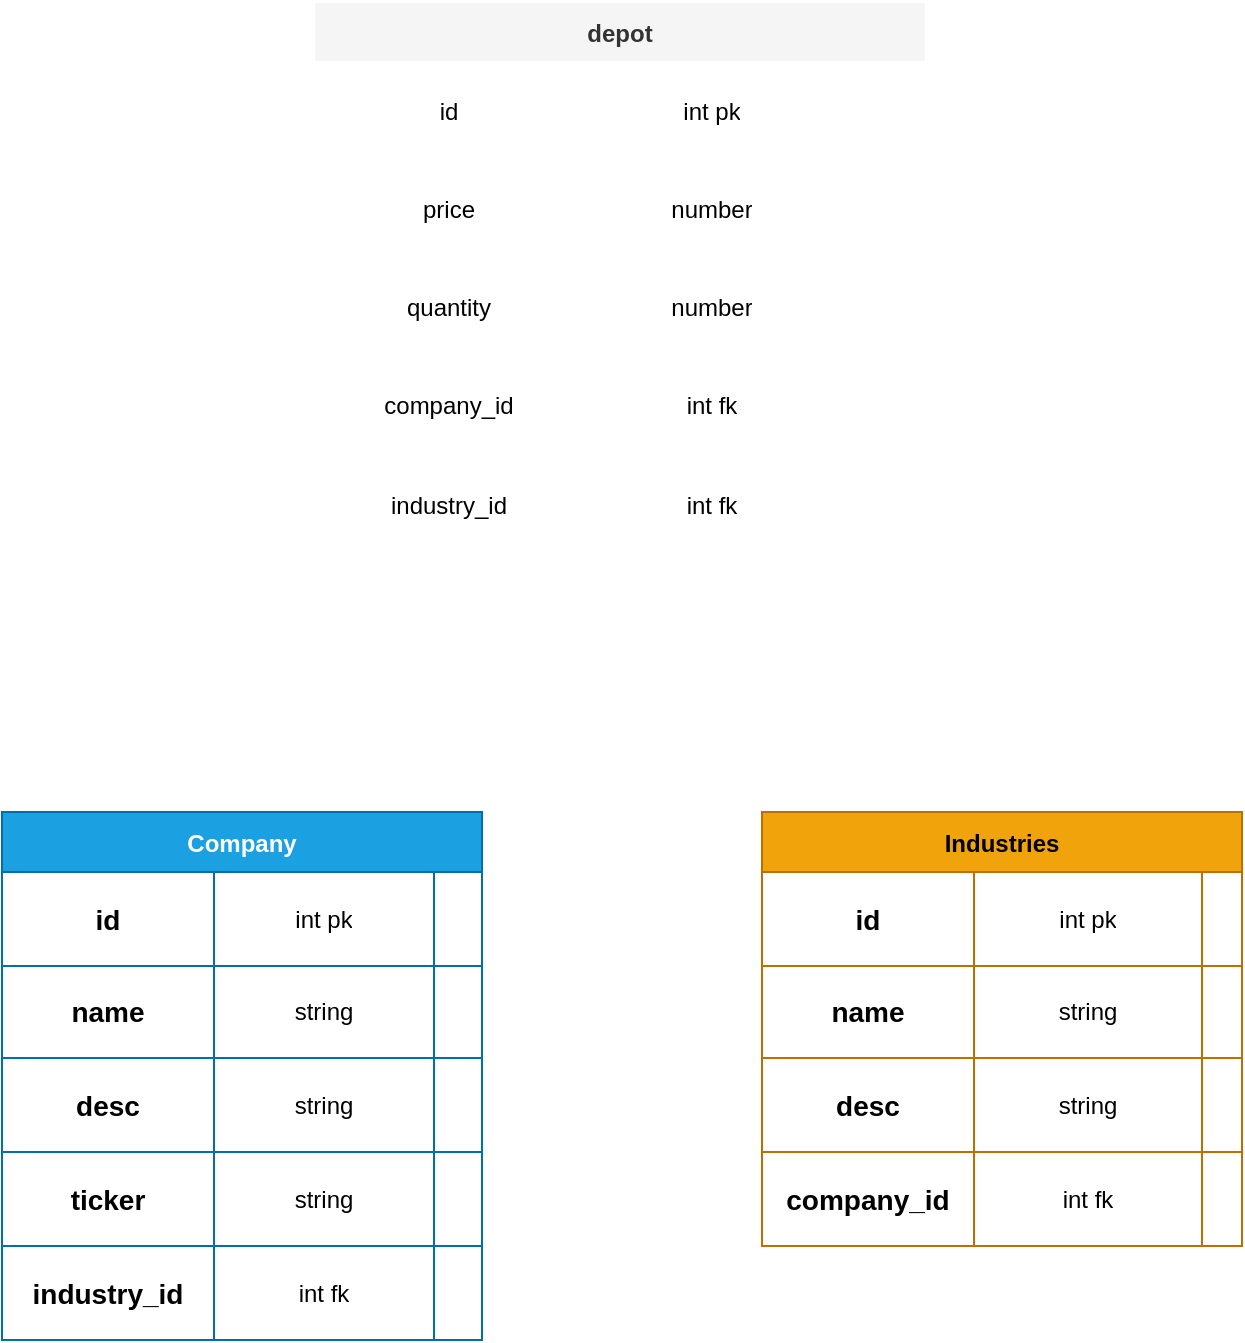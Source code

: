 <mxfile>
    <diagram id="5L3f96AJavFCAy2jaFVa" name="Page-1">
        <mxGraphModel dx="925" dy="788" grid="1" gridSize="10" guides="1" tooltips="1" connect="1" arrows="1" fold="1" page="1" pageScale="1" pageWidth="827" pageHeight="1169" math="0" shadow="0">
            <root>
                <mxCell id="0"/>
                <mxCell id="1" parent="0"/>
                <mxCell id="4" value="Company" style="shape=table;startSize=30;container=1;collapsible=0;childLayout=tableLayout;fontStyle=1;align=center;shadow=0;fillStyle=solid;fillColor=#1ba1e2;strokeColor=#006EAF;fontColor=#ffffff;" parent="1" vertex="1">
                    <mxGeometry x="104" y="585" width="240" height="264" as="geometry"/>
                </mxCell>
                <mxCell id="5" value="" style="shape=tableRow;horizontal=0;startSize=0;swimlaneHead=0;swimlaneBody=0;top=0;left=0;bottom=0;right=0;collapsible=0;dropTarget=0;fillColor=none;points=[[0,0.5],[1,0.5]];portConstraint=eastwest;" parent="4" vertex="1">
                    <mxGeometry y="30" width="240" height="47" as="geometry"/>
                </mxCell>
                <mxCell id="6" value="id" style="shape=partialRectangle;html=1;whiteSpace=wrap;connectable=0;fillColor=none;top=0;left=0;bottom=0;right=0;overflow=hidden;fontStyle=1;fontSize=14;" parent="5" vertex="1">
                    <mxGeometry width="106" height="47" as="geometry">
                        <mxRectangle width="106" height="47" as="alternateBounds"/>
                    </mxGeometry>
                </mxCell>
                <mxCell id="7" value="int pk" style="shape=partialRectangle;html=1;whiteSpace=wrap;connectable=0;fillColor=none;top=0;left=0;bottom=0;right=0;overflow=hidden;" parent="5" vertex="1">
                    <mxGeometry x="106" width="110" height="47" as="geometry">
                        <mxRectangle width="110" height="47" as="alternateBounds"/>
                    </mxGeometry>
                </mxCell>
                <mxCell id="8" value="" style="shape=partialRectangle;html=1;whiteSpace=wrap;connectable=0;fillColor=none;top=0;left=0;bottom=0;right=0;overflow=hidden;" parent="5" vertex="1">
                    <mxGeometry x="216" width="24" height="47" as="geometry">
                        <mxRectangle width="24" height="47" as="alternateBounds"/>
                    </mxGeometry>
                </mxCell>
                <mxCell id="9" value="" style="shape=tableRow;horizontal=0;startSize=0;swimlaneHead=0;swimlaneBody=0;top=0;left=0;bottom=0;right=0;collapsible=0;dropTarget=0;fillColor=none;points=[[0,0.5],[1,0.5]];portConstraint=eastwest;" parent="4" vertex="1">
                    <mxGeometry y="77" width="240" height="46" as="geometry"/>
                </mxCell>
                <mxCell id="10" value="name" style="shape=partialRectangle;html=1;whiteSpace=wrap;connectable=0;fillColor=none;top=0;left=0;bottom=0;right=0;overflow=hidden;fontStyle=1;fontSize=14;" parent="9" vertex="1">
                    <mxGeometry width="106" height="46" as="geometry">
                        <mxRectangle width="106" height="46" as="alternateBounds"/>
                    </mxGeometry>
                </mxCell>
                <mxCell id="11" value="string" style="shape=partialRectangle;html=1;whiteSpace=wrap;connectable=0;fillColor=none;top=0;left=0;bottom=0;right=0;overflow=hidden;" parent="9" vertex="1">
                    <mxGeometry x="106" width="110" height="46" as="geometry">
                        <mxRectangle width="110" height="46" as="alternateBounds"/>
                    </mxGeometry>
                </mxCell>
                <mxCell id="12" value="" style="shape=partialRectangle;html=1;whiteSpace=wrap;connectable=0;fillColor=none;top=0;left=0;bottom=0;right=0;overflow=hidden;" parent="9" vertex="1">
                    <mxGeometry x="216" width="24" height="46" as="geometry">
                        <mxRectangle width="24" height="46" as="alternateBounds"/>
                    </mxGeometry>
                </mxCell>
                <mxCell id="13" value="" style="shape=tableRow;horizontal=0;startSize=0;swimlaneHead=0;swimlaneBody=0;top=0;left=0;bottom=0;right=0;collapsible=0;dropTarget=0;fillColor=none;points=[[0,0.5],[1,0.5]];portConstraint=eastwest;" parent="4" vertex="1">
                    <mxGeometry y="123" width="240" height="47" as="geometry"/>
                </mxCell>
                <mxCell id="14" value="desc" style="shape=partialRectangle;html=1;whiteSpace=wrap;connectable=0;fillColor=none;top=0;left=0;bottom=0;right=0;overflow=hidden;fontStyle=1;fontSize=14;" parent="13" vertex="1">
                    <mxGeometry width="106" height="47" as="geometry">
                        <mxRectangle width="106" height="47" as="alternateBounds"/>
                    </mxGeometry>
                </mxCell>
                <mxCell id="15" value="string" style="shape=partialRectangle;html=1;whiteSpace=wrap;connectable=0;fillColor=none;top=0;left=0;bottom=0;right=0;overflow=hidden;" parent="13" vertex="1">
                    <mxGeometry x="106" width="110" height="47" as="geometry">
                        <mxRectangle width="110" height="47" as="alternateBounds"/>
                    </mxGeometry>
                </mxCell>
                <mxCell id="16" value="" style="shape=partialRectangle;html=1;whiteSpace=wrap;connectable=0;fillColor=none;top=0;left=0;bottom=0;right=0;overflow=hidden;" parent="13" vertex="1">
                    <mxGeometry x="216" width="24" height="47" as="geometry">
                        <mxRectangle width="24" height="47" as="alternateBounds"/>
                    </mxGeometry>
                </mxCell>
                <mxCell id="45" style="shape=tableRow;horizontal=0;startSize=0;swimlaneHead=0;swimlaneBody=0;top=0;left=0;bottom=0;right=0;collapsible=0;dropTarget=0;fillColor=none;points=[[0,0.5],[1,0.5]];portConstraint=eastwest;" vertex="1" parent="4">
                    <mxGeometry y="170" width="240" height="47" as="geometry"/>
                </mxCell>
                <mxCell id="46" value="ticker" style="shape=partialRectangle;html=1;whiteSpace=wrap;connectable=0;fillColor=none;top=0;left=0;bottom=0;right=0;overflow=hidden;fontStyle=1;fontSize=14;" vertex="1" parent="45">
                    <mxGeometry width="106" height="47" as="geometry">
                        <mxRectangle width="106" height="47" as="alternateBounds"/>
                    </mxGeometry>
                </mxCell>
                <mxCell id="47" value="string" style="shape=partialRectangle;html=1;whiteSpace=wrap;connectable=0;fillColor=none;top=0;left=0;bottom=0;right=0;overflow=hidden;" vertex="1" parent="45">
                    <mxGeometry x="106" width="110" height="47" as="geometry">
                        <mxRectangle width="110" height="47" as="alternateBounds"/>
                    </mxGeometry>
                </mxCell>
                <mxCell id="48" style="shape=partialRectangle;html=1;whiteSpace=wrap;connectable=0;fillColor=none;top=0;left=0;bottom=0;right=0;overflow=hidden;" vertex="1" parent="45">
                    <mxGeometry x="216" width="24" height="47" as="geometry">
                        <mxRectangle width="24" height="47" as="alternateBounds"/>
                    </mxGeometry>
                </mxCell>
                <mxCell id="116" style="shape=tableRow;horizontal=0;startSize=0;swimlaneHead=0;swimlaneBody=0;top=0;left=0;bottom=0;right=0;collapsible=0;dropTarget=0;fillColor=none;points=[[0,0.5],[1,0.5]];portConstraint=eastwest;" vertex="1" parent="4">
                    <mxGeometry y="217" width="240" height="47" as="geometry"/>
                </mxCell>
                <mxCell id="117" value="industry_id" style="shape=partialRectangle;html=1;whiteSpace=wrap;connectable=0;fillColor=none;top=0;left=0;bottom=0;right=0;overflow=hidden;fontStyle=1;fontSize=14;" vertex="1" parent="116">
                    <mxGeometry width="106" height="47" as="geometry">
                        <mxRectangle width="106" height="47" as="alternateBounds"/>
                    </mxGeometry>
                </mxCell>
                <mxCell id="118" value="int fk" style="shape=partialRectangle;html=1;whiteSpace=wrap;connectable=0;fillColor=none;top=0;left=0;bottom=0;right=0;overflow=hidden;" vertex="1" parent="116">
                    <mxGeometry x="106" width="110" height="47" as="geometry">
                        <mxRectangle width="110" height="47" as="alternateBounds"/>
                    </mxGeometry>
                </mxCell>
                <mxCell id="119" style="shape=partialRectangle;html=1;whiteSpace=wrap;connectable=0;fillColor=none;top=0;left=0;bottom=0;right=0;overflow=hidden;" vertex="1" parent="116">
                    <mxGeometry x="216" width="24" height="47" as="geometry">
                        <mxRectangle width="24" height="47" as="alternateBounds"/>
                    </mxGeometry>
                </mxCell>
                <mxCell id="53" value="Industries" style="shape=table;startSize=30;container=1;collapsible=0;childLayout=tableLayout;fontStyle=1;align=center;shadow=0;fillStyle=solid;fillColor=#f0a30a;strokeColor=#BD7000;fontColor=#000000;" vertex="1" parent="1">
                    <mxGeometry x="484" y="585" width="240" height="217" as="geometry"/>
                </mxCell>
                <mxCell id="54" value="" style="shape=tableRow;horizontal=0;startSize=0;swimlaneHead=0;swimlaneBody=0;top=0;left=0;bottom=0;right=0;collapsible=0;dropTarget=0;fillColor=none;points=[[0,0.5],[1,0.5]];portConstraint=eastwest;shadow=0;fillStyle=solid;" vertex="1" parent="53">
                    <mxGeometry y="30" width="240" height="47" as="geometry"/>
                </mxCell>
                <mxCell id="55" value="&lt;b&gt;&lt;font style=&quot;font-size: 14px;&quot;&gt;id&lt;/font&gt;&lt;/b&gt;" style="shape=partialRectangle;html=1;whiteSpace=wrap;connectable=0;fillColor=none;top=0;left=0;bottom=0;right=0;overflow=hidden;shadow=0;fillStyle=solid;" vertex="1" parent="54">
                    <mxGeometry width="106" height="47" as="geometry">
                        <mxRectangle width="106" height="47" as="alternateBounds"/>
                    </mxGeometry>
                </mxCell>
                <mxCell id="56" value="int pk" style="shape=partialRectangle;html=1;whiteSpace=wrap;connectable=0;fillColor=none;top=0;left=0;bottom=0;right=0;overflow=hidden;shadow=0;fillStyle=solid;" vertex="1" parent="54">
                    <mxGeometry x="106" width="114" height="47" as="geometry">
                        <mxRectangle width="114" height="47" as="alternateBounds"/>
                    </mxGeometry>
                </mxCell>
                <mxCell id="57" value="" style="shape=partialRectangle;html=1;whiteSpace=wrap;connectable=0;fillColor=none;top=0;left=0;bottom=0;right=0;overflow=hidden;shadow=0;fillStyle=solid;" vertex="1" parent="54">
                    <mxGeometry x="220" width="20" height="47" as="geometry">
                        <mxRectangle width="20" height="47" as="alternateBounds"/>
                    </mxGeometry>
                </mxCell>
                <mxCell id="58" value="" style="shape=tableRow;horizontal=0;startSize=0;swimlaneHead=0;swimlaneBody=0;top=0;left=0;bottom=0;right=0;collapsible=0;dropTarget=0;fillColor=none;points=[[0,0.5],[1,0.5]];portConstraint=eastwest;shadow=0;fillStyle=solid;" vertex="1" parent="53">
                    <mxGeometry y="77" width="240" height="46" as="geometry"/>
                </mxCell>
                <mxCell id="59" value="name" style="shape=partialRectangle;html=1;whiteSpace=wrap;connectable=0;fillColor=none;top=0;left=0;bottom=0;right=0;overflow=hidden;shadow=0;fillStyle=solid;fontStyle=1;fontSize=14;" vertex="1" parent="58">
                    <mxGeometry width="106" height="46" as="geometry">
                        <mxRectangle width="106" height="46" as="alternateBounds"/>
                    </mxGeometry>
                </mxCell>
                <mxCell id="60" value="string" style="shape=partialRectangle;html=1;whiteSpace=wrap;connectable=0;fillColor=none;top=0;left=0;bottom=0;right=0;overflow=hidden;shadow=0;fillStyle=solid;" vertex="1" parent="58">
                    <mxGeometry x="106" width="114" height="46" as="geometry">
                        <mxRectangle width="114" height="46" as="alternateBounds"/>
                    </mxGeometry>
                </mxCell>
                <mxCell id="61" value="" style="shape=partialRectangle;html=1;whiteSpace=wrap;connectable=0;fillColor=none;top=0;left=0;bottom=0;right=0;overflow=hidden;shadow=0;fillStyle=solid;" vertex="1" parent="58">
                    <mxGeometry x="220" width="20" height="46" as="geometry">
                        <mxRectangle width="20" height="46" as="alternateBounds"/>
                    </mxGeometry>
                </mxCell>
                <mxCell id="62" value="" style="shape=tableRow;horizontal=0;startSize=0;swimlaneHead=0;swimlaneBody=0;top=0;left=0;bottom=0;right=0;collapsible=0;dropTarget=0;fillColor=none;points=[[0,0.5],[1,0.5]];portConstraint=eastwest;shadow=0;fillStyle=solid;" vertex="1" parent="53">
                    <mxGeometry y="123" width="240" height="47" as="geometry"/>
                </mxCell>
                <mxCell id="63" value="desc" style="shape=partialRectangle;html=1;whiteSpace=wrap;connectable=0;fillColor=none;top=0;left=0;bottom=0;right=0;overflow=hidden;shadow=0;fillStyle=solid;fontStyle=1;fontSize=14;" vertex="1" parent="62">
                    <mxGeometry width="106" height="47" as="geometry">
                        <mxRectangle width="106" height="47" as="alternateBounds"/>
                    </mxGeometry>
                </mxCell>
                <mxCell id="64" value="string" style="shape=partialRectangle;html=1;whiteSpace=wrap;connectable=0;fillColor=none;top=0;left=0;bottom=0;right=0;overflow=hidden;shadow=0;fillStyle=solid;" vertex="1" parent="62">
                    <mxGeometry x="106" width="114" height="47" as="geometry">
                        <mxRectangle width="114" height="47" as="alternateBounds"/>
                    </mxGeometry>
                </mxCell>
                <mxCell id="65" value="" style="shape=partialRectangle;html=1;whiteSpace=wrap;connectable=0;fillColor=none;top=0;left=0;bottom=0;right=0;overflow=hidden;shadow=0;fillStyle=solid;" vertex="1" parent="62">
                    <mxGeometry x="220" width="20" height="47" as="geometry">
                        <mxRectangle width="20" height="47" as="alternateBounds"/>
                    </mxGeometry>
                </mxCell>
                <mxCell id="66" style="shape=tableRow;horizontal=0;startSize=0;swimlaneHead=0;swimlaneBody=0;top=0;left=0;bottom=0;right=0;collapsible=0;dropTarget=0;fillColor=none;points=[[0,0.5],[1,0.5]];portConstraint=eastwest;shadow=0;fillStyle=solid;" vertex="1" parent="53">
                    <mxGeometry y="170" width="240" height="47" as="geometry"/>
                </mxCell>
                <mxCell id="67" value="company_id" style="shape=partialRectangle;html=1;whiteSpace=wrap;connectable=0;fillColor=none;top=0;left=0;bottom=0;right=0;overflow=hidden;shadow=0;fillStyle=solid;fontStyle=1;fontSize=14;" vertex="1" parent="66">
                    <mxGeometry width="106" height="47" as="geometry">
                        <mxRectangle width="106" height="47" as="alternateBounds"/>
                    </mxGeometry>
                </mxCell>
                <mxCell id="68" value="int fk" style="shape=partialRectangle;html=1;whiteSpace=wrap;connectable=0;fillColor=none;top=0;left=0;bottom=0;right=0;overflow=hidden;shadow=0;fillStyle=solid;" vertex="1" parent="66">
                    <mxGeometry x="106" width="114" height="47" as="geometry">
                        <mxRectangle width="114" height="47" as="alternateBounds"/>
                    </mxGeometry>
                </mxCell>
                <mxCell id="69" style="shape=partialRectangle;html=1;whiteSpace=wrap;connectable=0;fillColor=none;top=0;left=0;bottom=0;right=0;overflow=hidden;shadow=0;fillStyle=solid;" vertex="1" parent="66">
                    <mxGeometry x="220" width="20" height="47" as="geometry">
                        <mxRectangle width="20" height="47" as="alternateBounds"/>
                    </mxGeometry>
                </mxCell>
                <mxCell id="87" value="depot" style="shape=table;startSize=30;container=1;collapsible=0;childLayout=tableLayout;fontStyle=1;align=center;shadow=0;fillStyle=solid;fillColor=#f5f5f5;fontColor=#333333;strokeColor=#FFFFFF;" vertex="1" parent="1">
                    <mxGeometry x="260" y="180" width="306" height="277" as="geometry"/>
                </mxCell>
                <mxCell id="88" value="" style="shape=tableRow;horizontal=0;startSize=0;swimlaneHead=0;swimlaneBody=0;top=0;left=0;bottom=0;right=0;collapsible=0;dropTarget=0;fillColor=none;points=[[0,0.5],[1,0.5]];portConstraint=eastwest;shadow=0;fillStyle=solid;" vertex="1" parent="87">
                    <mxGeometry y="30" width="306" height="50" as="geometry"/>
                </mxCell>
                <mxCell id="89" value="id" style="shape=partialRectangle;html=1;whiteSpace=wrap;connectable=0;fillColor=none;top=0;left=0;bottom=0;right=0;overflow=hidden;shadow=0;fillStyle=solid;" vertex="1" parent="88">
                    <mxGeometry width="135" height="50" as="geometry">
                        <mxRectangle width="135" height="50" as="alternateBounds"/>
                    </mxGeometry>
                </mxCell>
                <mxCell id="90" value="int pk" style="shape=partialRectangle;html=1;whiteSpace=wrap;connectable=0;fillColor=none;top=0;left=0;bottom=0;right=0;overflow=hidden;shadow=0;fillStyle=solid;" vertex="1" parent="88">
                    <mxGeometry x="135" width="128" height="50" as="geometry">
                        <mxRectangle width="128" height="50" as="alternateBounds"/>
                    </mxGeometry>
                </mxCell>
                <mxCell id="91" value="" style="shape=partialRectangle;html=1;whiteSpace=wrap;connectable=0;fillColor=none;top=0;left=0;bottom=0;right=0;overflow=hidden;shadow=0;fillStyle=solid;" vertex="1" parent="88">
                    <mxGeometry x="263" width="43" height="50" as="geometry">
                        <mxRectangle width="43" height="50" as="alternateBounds"/>
                    </mxGeometry>
                </mxCell>
                <mxCell id="92" value="" style="shape=tableRow;horizontal=0;startSize=0;swimlaneHead=0;swimlaneBody=0;top=0;left=0;bottom=0;right=0;collapsible=0;dropTarget=0;fillColor=none;points=[[0,0.5],[1,0.5]];portConstraint=eastwest;shadow=0;fillStyle=solid;" vertex="1" parent="87">
                    <mxGeometry y="80" width="306" height="48" as="geometry"/>
                </mxCell>
                <mxCell id="93" value="price" style="shape=partialRectangle;html=1;whiteSpace=wrap;connectable=0;fillColor=none;top=0;left=0;bottom=0;right=0;overflow=hidden;shadow=0;fillStyle=solid;" vertex="1" parent="92">
                    <mxGeometry width="135" height="48" as="geometry">
                        <mxRectangle width="135" height="48" as="alternateBounds"/>
                    </mxGeometry>
                </mxCell>
                <mxCell id="94" value="number" style="shape=partialRectangle;html=1;whiteSpace=wrap;connectable=0;fillColor=none;top=0;left=0;bottom=0;right=0;overflow=hidden;shadow=0;fillStyle=solid;" vertex="1" parent="92">
                    <mxGeometry x="135" width="128" height="48" as="geometry">
                        <mxRectangle width="128" height="48" as="alternateBounds"/>
                    </mxGeometry>
                </mxCell>
                <mxCell id="95" value="" style="shape=partialRectangle;html=1;whiteSpace=wrap;connectable=0;fillColor=none;top=0;left=0;bottom=0;right=0;overflow=hidden;shadow=0;fillStyle=solid;" vertex="1" parent="92">
                    <mxGeometry x="263" width="43" height="48" as="geometry">
                        <mxRectangle width="43" height="48" as="alternateBounds"/>
                    </mxGeometry>
                </mxCell>
                <mxCell id="96" value="" style="shape=tableRow;horizontal=0;startSize=0;swimlaneHead=0;swimlaneBody=0;top=0;left=0;bottom=0;right=0;collapsible=0;dropTarget=0;fillColor=none;points=[[0,0.5],[1,0.5]];portConstraint=eastwest;shadow=0;fillStyle=solid;" vertex="1" parent="87">
                    <mxGeometry y="128" width="306" height="49" as="geometry"/>
                </mxCell>
                <mxCell id="97" value="quantity" style="shape=partialRectangle;html=1;whiteSpace=wrap;connectable=0;fillColor=none;top=0;left=0;bottom=0;right=0;overflow=hidden;shadow=0;fillStyle=solid;" vertex="1" parent="96">
                    <mxGeometry width="135" height="49" as="geometry">
                        <mxRectangle width="135" height="49" as="alternateBounds"/>
                    </mxGeometry>
                </mxCell>
                <mxCell id="98" value="number" style="shape=partialRectangle;html=1;whiteSpace=wrap;connectable=0;fillColor=none;top=0;left=0;bottom=0;right=0;overflow=hidden;shadow=0;fillStyle=solid;" vertex="1" parent="96">
                    <mxGeometry x="135" width="128" height="49" as="geometry">
                        <mxRectangle width="128" height="49" as="alternateBounds"/>
                    </mxGeometry>
                </mxCell>
                <mxCell id="99" value="" style="shape=partialRectangle;html=1;whiteSpace=wrap;connectable=0;fillColor=none;top=0;left=0;bottom=0;right=0;overflow=hidden;shadow=0;fillStyle=solid;" vertex="1" parent="96">
                    <mxGeometry x="263" width="43" height="49" as="geometry">
                        <mxRectangle width="43" height="49" as="alternateBounds"/>
                    </mxGeometry>
                </mxCell>
                <mxCell id="100" style="shape=tableRow;horizontal=0;startSize=0;swimlaneHead=0;swimlaneBody=0;top=0;left=0;bottom=0;right=0;collapsible=0;dropTarget=0;fillColor=none;points=[[0,0.5],[1,0.5]];portConstraint=eastwest;shadow=0;fillStyle=solid;" vertex="1" parent="87">
                    <mxGeometry y="177" width="306" height="50" as="geometry"/>
                </mxCell>
                <mxCell id="101" value="company_id" style="shape=partialRectangle;html=1;whiteSpace=wrap;connectable=0;fillColor=none;top=0;left=0;bottom=0;right=0;overflow=hidden;shadow=0;fillStyle=solid;" vertex="1" parent="100">
                    <mxGeometry width="135" height="50" as="geometry">
                        <mxRectangle width="135" height="50" as="alternateBounds"/>
                    </mxGeometry>
                </mxCell>
                <mxCell id="102" value="int fk" style="shape=partialRectangle;html=1;whiteSpace=wrap;connectable=0;fillColor=none;top=0;left=0;bottom=0;right=0;overflow=hidden;shadow=0;fillStyle=solid;" vertex="1" parent="100">
                    <mxGeometry x="135" width="128" height="50" as="geometry">
                        <mxRectangle width="128" height="50" as="alternateBounds"/>
                    </mxGeometry>
                </mxCell>
                <mxCell id="103" style="shape=partialRectangle;html=1;whiteSpace=wrap;connectable=0;fillColor=none;top=0;left=0;bottom=0;right=0;overflow=hidden;shadow=0;fillStyle=solid;" vertex="1" parent="100">
                    <mxGeometry x="263" width="43" height="50" as="geometry">
                        <mxRectangle width="43" height="50" as="alternateBounds"/>
                    </mxGeometry>
                </mxCell>
                <mxCell id="112" style="shape=tableRow;horizontal=0;startSize=0;swimlaneHead=0;swimlaneBody=0;top=0;left=0;bottom=0;right=0;collapsible=0;dropTarget=0;fillColor=none;points=[[0,0.5],[1,0.5]];portConstraint=eastwest;shadow=0;fillStyle=solid;" vertex="1" parent="87">
                    <mxGeometry y="227" width="306" height="50" as="geometry"/>
                </mxCell>
                <mxCell id="113" value="industry_id" style="shape=partialRectangle;html=1;whiteSpace=wrap;connectable=0;fillColor=none;top=0;left=0;bottom=0;right=0;overflow=hidden;shadow=0;fillStyle=solid;" vertex="1" parent="112">
                    <mxGeometry width="135" height="50" as="geometry">
                        <mxRectangle width="135" height="50" as="alternateBounds"/>
                    </mxGeometry>
                </mxCell>
                <mxCell id="114" value="int fk" style="shape=partialRectangle;html=1;whiteSpace=wrap;connectable=0;fillColor=none;top=0;left=0;bottom=0;right=0;overflow=hidden;shadow=0;fillStyle=solid;" vertex="1" parent="112">
                    <mxGeometry x="135" width="128" height="50" as="geometry">
                        <mxRectangle width="128" height="50" as="alternateBounds"/>
                    </mxGeometry>
                </mxCell>
                <mxCell id="115" style="shape=partialRectangle;html=1;whiteSpace=wrap;connectable=0;fillColor=none;top=0;left=0;bottom=0;right=0;overflow=hidden;shadow=0;fillStyle=solid;" vertex="1" parent="112">
                    <mxGeometry x="263" width="43" height="50" as="geometry">
                        <mxRectangle width="43" height="50" as="alternateBounds"/>
                    </mxGeometry>
                </mxCell>
            </root>
        </mxGraphModel>
    </diagram>
</mxfile>